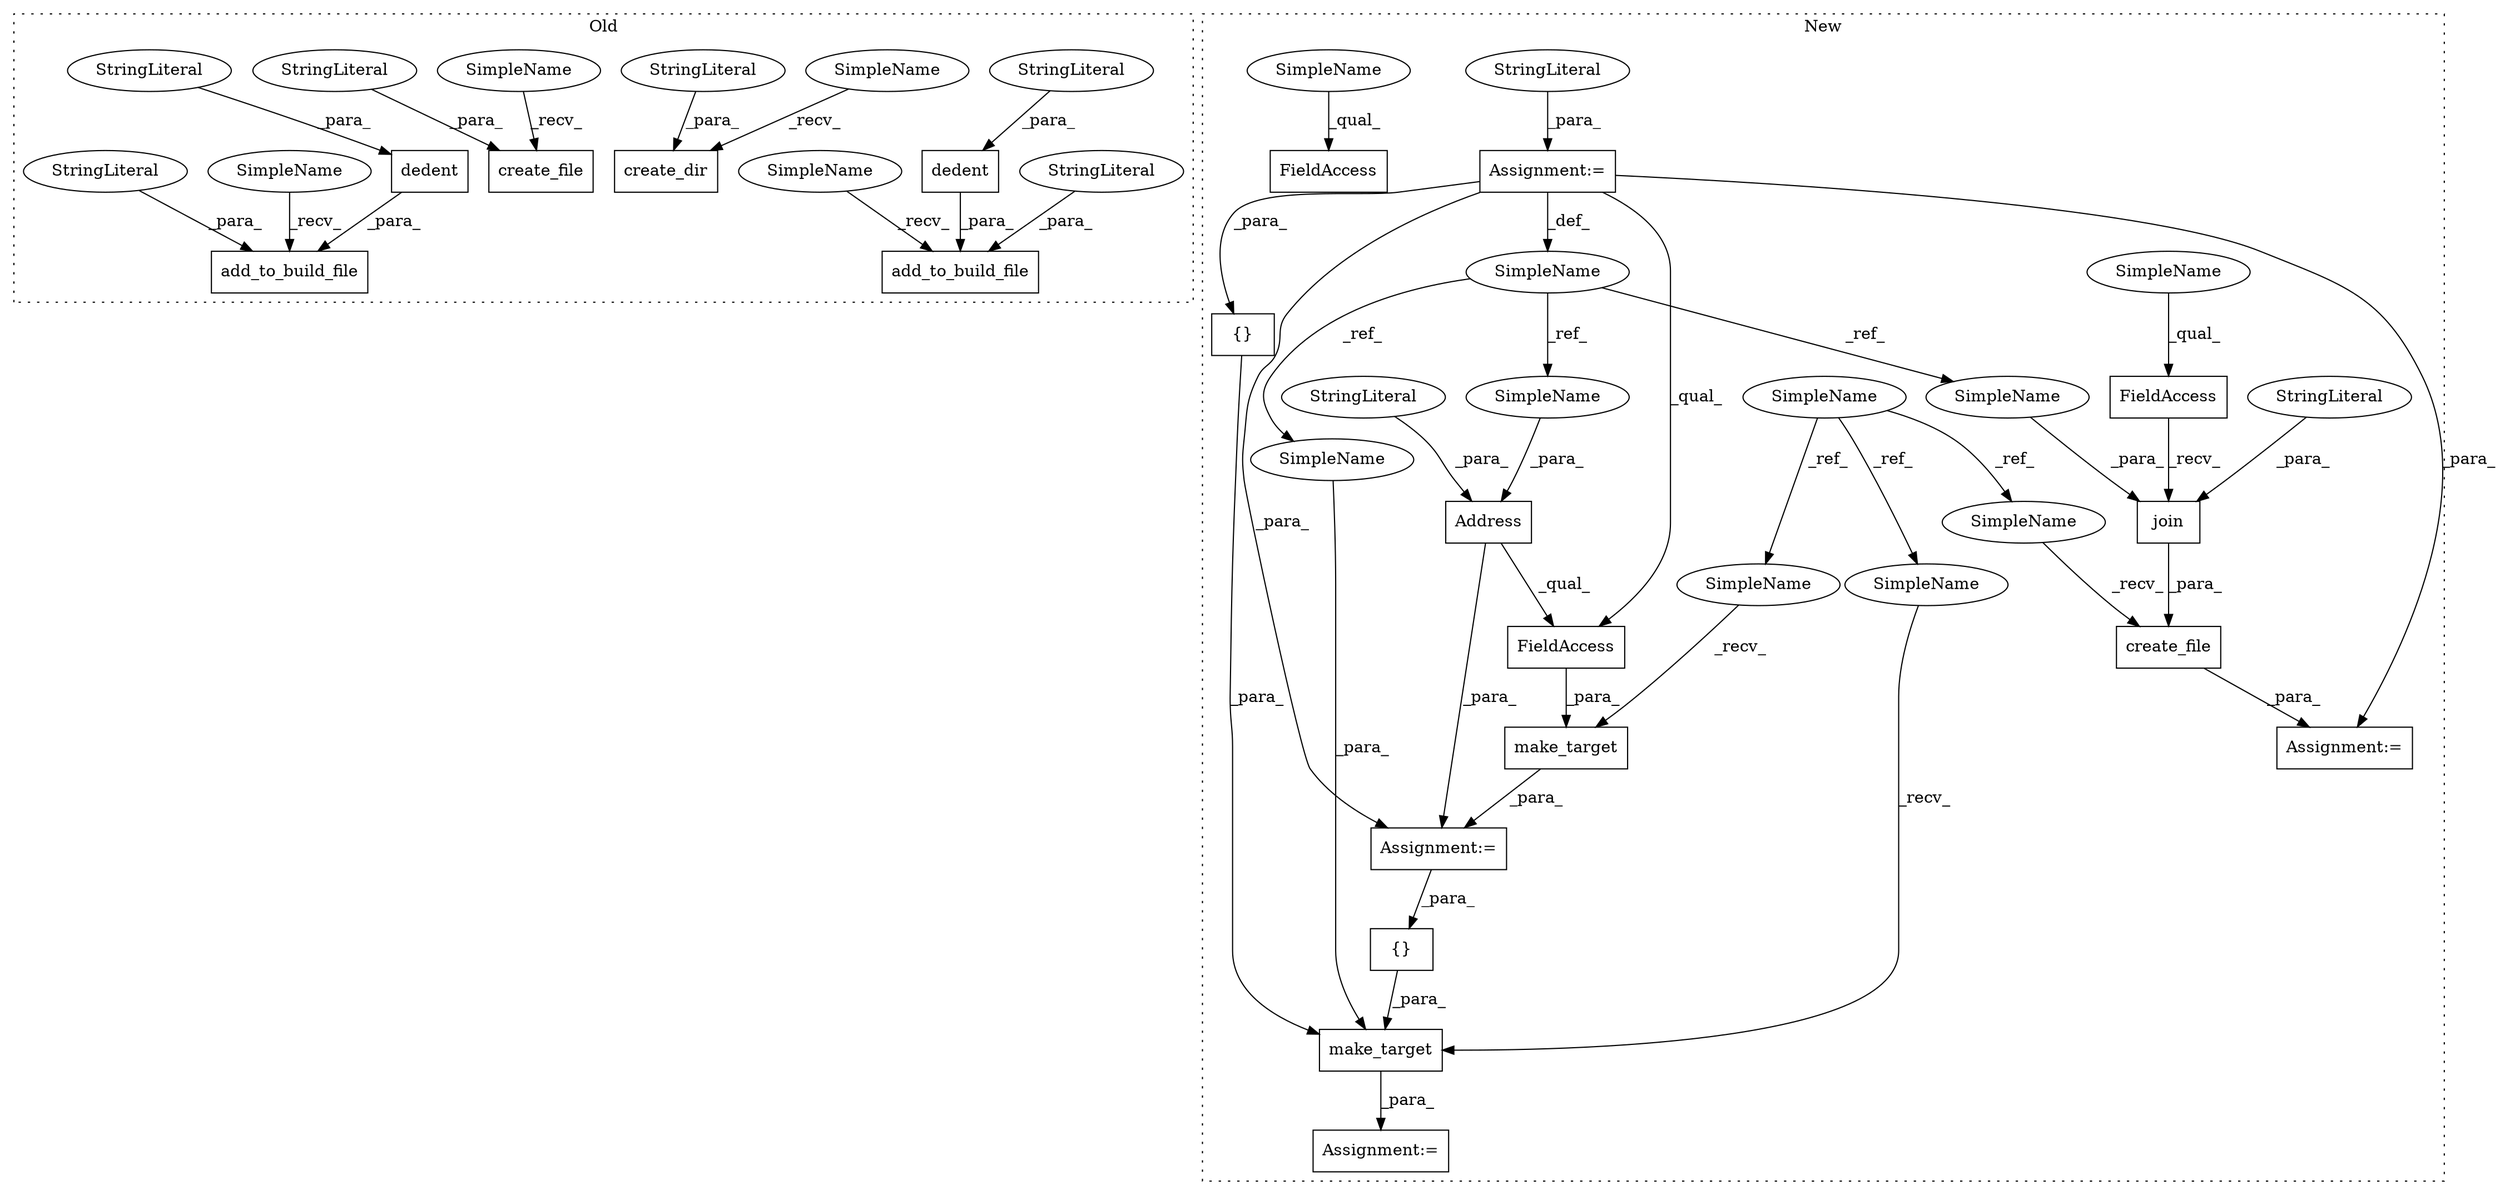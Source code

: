digraph G {
subgraph cluster0 {
1 [label="create_file" a="32" s="11087,11154" l="12,1" shape="box"];
6 [label="StringLiteral" a="45" s="11099" l="55" shape="ellipse"];
10 [label="create_dir" a="32" s="11166,11216" l="11,1" shape="box"];
11 [label="StringLiteral" a="45" s="11177" l="39" shape="ellipse"];
21 [label="add_to_build_file" a="32" s="11425,11704" l="18,1" shape="box"];
22 [label="dedent" a="32" s="11482,11703" l="7,1" shape="box"];
23 [label="StringLiteral" a="45" s="11443" l="38" shape="ellipse"];
24 [label="StringLiteral" a="45" s="11489" l="214" shape="ellipse"];
27 [label="add_to_build_file" a="32" s="11307,11413" l="18,1" shape="box"];
28 [label="dedent" a="32" s="11364,11412" l="7,1" shape="box"];
29 [label="StringLiteral" a="45" s="11325" l="38" shape="ellipse"];
30 [label="StringLiteral" a="45" s="11371" l="41" shape="ellipse"];
37 [label="SimpleName" a="42" s="11161" l="4" shape="ellipse"];
38 [label="SimpleName" a="42" s="11082" l="4" shape="ellipse"];
39 [label="SimpleName" a="42" s="11420" l="4" shape="ellipse"];
40 [label="SimpleName" a="42" s="11302" l="4" shape="ellipse"];
label = "Old";
style="dotted";
}
subgraph cluster1 {
2 [label="make_target" a="32" s="8264,8328" l="12,1" shape="box"];
3 [label="{}" a="4" s="8320,8327" l="1,1" shape="box"];
4 [label="Address" a="32" s="8091,8117" l="8,1" shape="box"];
5 [label="{}" a="4" s="8302,8309" l="1,1" shape="box"];
7 [label="StringLiteral" a="45" s="8109" l="8" shape="ellipse"];
8 [label="make_target" a="32" s="8079,8133" l="12,1" shape="box"];
9 [label="SimpleName" a="42" s="7708" l="4" shape="ellipse"];
12 [label="create_file" a="32" s="8000,8060" l="12,1" shape="box"];
13 [label="FieldAccess" a="22" s="8091" l="32" shape="box"];
14 [label="join" a="32" s="8020,8059" l="5,1" shape="box"];
15 [label="StringLiteral" a="45" s="8035" l="24" shape="ellipse"];
16 [label="FieldAccess" a="22" s="8012" l="7" shape="box"];
17 [label="Assignment:=" a="7" s="7994" l="1" shape="box"];
18 [label="Assignment:=" a="7" s="7860" l="1" shape="box"];
19 [label="StringLiteral" a="45" s="7861" l="32" shape="ellipse"];
20 [label="Assignment:=" a="7" s="8073" l="1" shape="box"];
25 [label="Assignment:=" a="7" s="8258" l="1" shape="box"];
26 [label="SimpleName" a="42" s="7851" l="9" shape="ellipse"];
31 [label="FieldAccess" a="22" s="7928" l="7" shape="box"];
32 [label="SimpleName" a="42" s="7928" l="2" shape="ellipse"];
33 [label="SimpleName" a="42" s="8012" l="2" shape="ellipse"];
34 [label="SimpleName" a="42" s="8259" l="4" shape="ellipse"];
35 [label="SimpleName" a="42" s="7995" l="4" shape="ellipse"];
36 [label="SimpleName" a="42" s="8074" l="4" shape="ellipse"];
41 [label="SimpleName" a="42" s="8276" l="9" shape="ellipse"];
42 [label="SimpleName" a="42" s="8099" l="9" shape="ellipse"];
43 [label="SimpleName" a="42" s="8025" l="9" shape="ellipse"];
label = "New";
style="dotted";
}
2 -> 25 [label="_para_"];
3 -> 2 [label="_para_"];
4 -> 13 [label="_qual_"];
4 -> 20 [label="_para_"];
5 -> 2 [label="_para_"];
6 -> 1 [label="_para_"];
7 -> 4 [label="_para_"];
8 -> 20 [label="_para_"];
9 -> 34 [label="_ref_"];
9 -> 35 [label="_ref_"];
9 -> 36 [label="_ref_"];
11 -> 10 [label="_para_"];
12 -> 17 [label="_para_"];
13 -> 8 [label="_para_"];
14 -> 12 [label="_para_"];
15 -> 14 [label="_para_"];
16 -> 14 [label="_recv_"];
18 -> 26 [label="_def_"];
18 -> 3 [label="_para_"];
18 -> 17 [label="_para_"];
18 -> 13 [label="_qual_"];
18 -> 20 [label="_para_"];
19 -> 18 [label="_para_"];
20 -> 5 [label="_para_"];
22 -> 21 [label="_para_"];
23 -> 21 [label="_para_"];
24 -> 22 [label="_para_"];
26 -> 43 [label="_ref_"];
26 -> 41 [label="_ref_"];
26 -> 42 [label="_ref_"];
28 -> 27 [label="_para_"];
29 -> 27 [label="_para_"];
30 -> 28 [label="_para_"];
32 -> 31 [label="_qual_"];
33 -> 16 [label="_qual_"];
34 -> 2 [label="_recv_"];
35 -> 12 [label="_recv_"];
36 -> 8 [label="_recv_"];
37 -> 10 [label="_recv_"];
38 -> 1 [label="_recv_"];
39 -> 21 [label="_recv_"];
40 -> 27 [label="_recv_"];
41 -> 2 [label="_para_"];
42 -> 4 [label="_para_"];
43 -> 14 [label="_para_"];
}